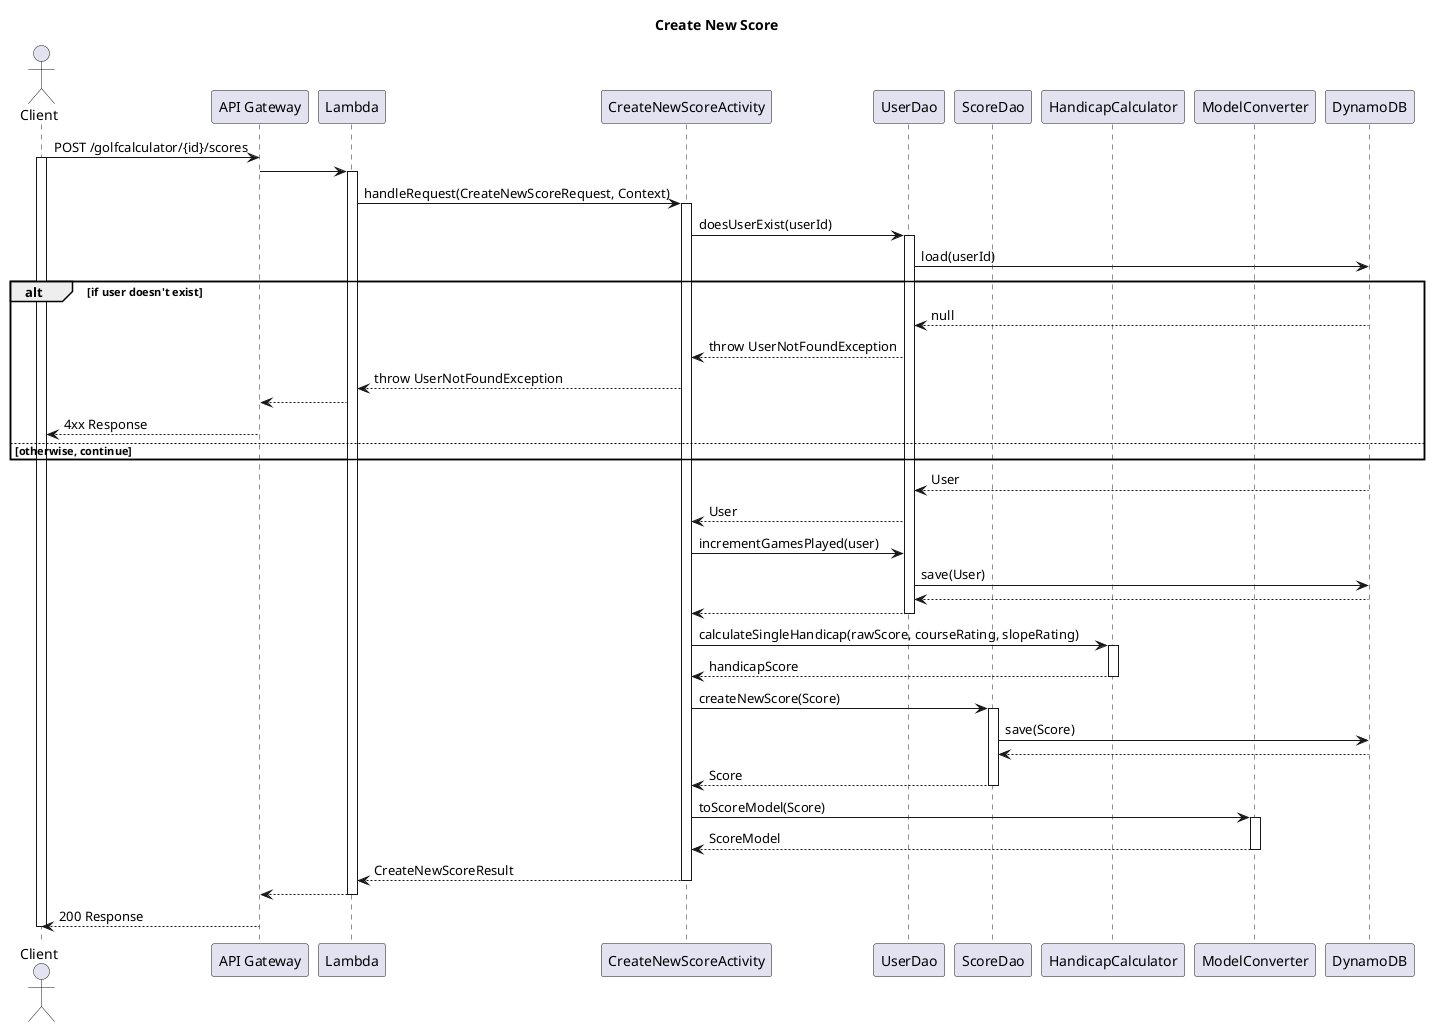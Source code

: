 @startuml
title Create New Score

actor Client
participant APIGateway as "API Gateway"
participant Lambda
participant CreateNewScoreActivity
participant UserDao
participant ScoreDao
participant HandicapCalculator
participant ModelConverter
participant DynamoDB

Client -> APIGateway : POST /golfcalculator/{id}/scores
activate Client
APIGateway -> Lambda
activate Lambda
Lambda -> CreateNewScoreActivity : handleRequest(CreateNewScoreRequest, Context)
activate CreateNewScoreActivity
CreateNewScoreActivity -> UserDao : doesUserExist(userId)
activate UserDao
UserDao -> DynamoDB : load(userId)

alt if user doesn't exist
    UserDao <-- DynamoDB : null
    CreateNewScoreActivity <-- UserDao : throw UserNotFoundException
    Lambda <-- CreateNewScoreActivity : throw UserNotFoundException
    APIGateway <-- Lambda
    Client <-- APIGateway : 4xx Response
    else otherwise, continue
    end

UserDao <-- DynamoDB : User
CreateNewScoreActivity <-- UserDao : User
CreateNewScoreActivity -> UserDao : incrementGamesPlayed(user)
UserDao -> DynamoDB : save(User)
UserDao <-- DynamoDB
CreateNewScoreActivity <-- UserDao
deactivate UserDao
CreateNewScoreActivity -> HandicapCalculator : calculateSingleHandicap(rawScore, courseRating, slopeRating)
activate HandicapCalculator
CreateNewScoreActivity <-- HandicapCalculator : handicapScore
deactivate HandicapCalculator
CreateNewScoreActivity -> ScoreDao : createNewScore(Score)
activate ScoreDao
ScoreDao -> DynamoDB : save(Score)
ScoreDao <-- DynamoDB
CreateNewScoreActivity <-- ScoreDao : Score
deactivate ScoreDao
CreateNewScoreActivity -> ModelConverter : toScoreModel(Score)
activate ModelConverter
CreateNewScoreActivity <-- ModelConverter : ScoreModel
deactivate ModelConverter

Lambda <-- CreateNewScoreActivity : CreateNewScoreResult
deactivate CreateNewScoreActivity
APIGateway <-- Lambda
deactivate Lambda
Client <-- APIGateway : 200 Response
deactivate Client

@enduml